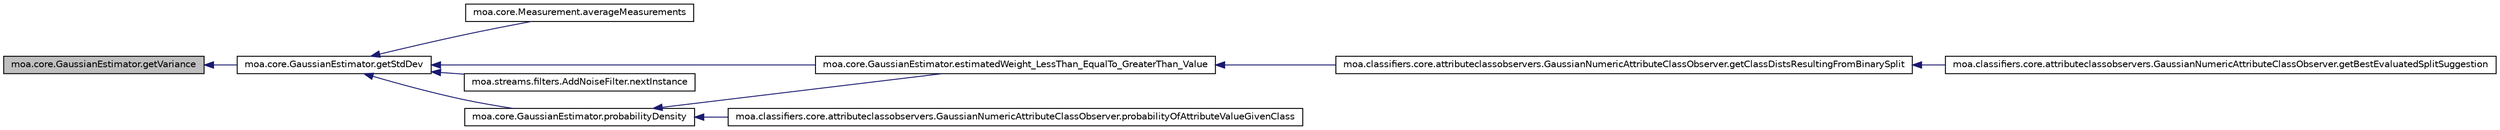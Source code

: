 digraph G
{
  edge [fontname="Helvetica",fontsize="10",labelfontname="Helvetica",labelfontsize="10"];
  node [fontname="Helvetica",fontsize="10",shape=record];
  rankdir=LR;
  Node1 [label="moa.core.GaussianEstimator.getVariance",height=0.2,width=0.4,color="black", fillcolor="grey75", style="filled" fontcolor="black"];
  Node1 -> Node2 [dir=back,color="midnightblue",fontsize="10",style="solid",fontname="Helvetica"];
  Node2 [label="moa.core.GaussianEstimator.getStdDev",height=0.2,width=0.4,color="black", fillcolor="white", style="filled",URL="$classmoa_1_1core_1_1GaussianEstimator.html#afb3df93f6721a7ca114e6c1c5a0e64a7"];
  Node2 -> Node3 [dir=back,color="midnightblue",fontsize="10",style="solid",fontname="Helvetica"];
  Node3 [label="moa.core.Measurement.averageMeasurements",height=0.2,width=0.4,color="black", fillcolor="white", style="filled",URL="$classmoa_1_1core_1_1Measurement.html#ac75d28907d493d2ebeb5e308968e157c"];
  Node2 -> Node4 [dir=back,color="midnightblue",fontsize="10",style="solid",fontname="Helvetica"];
  Node4 [label="moa.core.GaussianEstimator.estimatedWeight_LessThan_EqualTo_GreaterThan_Value",height=0.2,width=0.4,color="black", fillcolor="white", style="filled",URL="$classmoa_1_1core_1_1GaussianEstimator.html#a88419db3abc66f112b4f9ca0fa999e12"];
  Node4 -> Node5 [dir=back,color="midnightblue",fontsize="10",style="solid",fontname="Helvetica"];
  Node5 [label="moa.classifiers.core.attributeclassobservers.GaussianNumericAttributeClassObserver.getClassDistsResultingFromBinarySplit",height=0.2,width=0.4,color="black", fillcolor="white", style="filled",URL="$classmoa_1_1classifiers_1_1core_1_1attributeclassobservers_1_1GaussianNumericAttributeClassObserver.html#a6aa9fa821534bf559c4945cb7acb81bf"];
  Node5 -> Node6 [dir=back,color="midnightblue",fontsize="10",style="solid",fontname="Helvetica"];
  Node6 [label="moa.classifiers.core.attributeclassobservers.GaussianNumericAttributeClassObserver.getBestEvaluatedSplitSuggestion",height=0.2,width=0.4,color="black", fillcolor="white", style="filled",URL="$classmoa_1_1classifiers_1_1core_1_1attributeclassobservers_1_1GaussianNumericAttributeClassObserver.html#a34446fa2c3deac589b3c813610bb746d",tooltip="Gets the best split suggestion given a criterion and a class distribution."];
  Node2 -> Node7 [dir=back,color="midnightblue",fontsize="10",style="solid",fontname="Helvetica"];
  Node7 [label="moa.streams.filters.AddNoiseFilter.nextInstance",height=0.2,width=0.4,color="black", fillcolor="white", style="filled",URL="$classmoa_1_1streams_1_1filters_1_1AddNoiseFilter.html#aa2b74031522eba8bf0b3f570eab687d2",tooltip="Gets the next instance from this stream."];
  Node2 -> Node8 [dir=back,color="midnightblue",fontsize="10",style="solid",fontname="Helvetica"];
  Node8 [label="moa.core.GaussianEstimator.probabilityDensity",height=0.2,width=0.4,color="black", fillcolor="white", style="filled",URL="$classmoa_1_1core_1_1GaussianEstimator.html#a6116fd248ccd38f4045d10dff07b4de4"];
  Node8 -> Node4 [dir=back,color="midnightblue",fontsize="10",style="solid",fontname="Helvetica"];
  Node8 -> Node9 [dir=back,color="midnightblue",fontsize="10",style="solid",fontname="Helvetica"];
  Node9 [label="moa.classifiers.core.attributeclassobservers.GaussianNumericAttributeClassObserver.probabilityOfAttributeValueGivenClass",height=0.2,width=0.4,color="black", fillcolor="white", style="filled",URL="$classmoa_1_1classifiers_1_1core_1_1attributeclassobservers_1_1GaussianNumericAttributeClassObserver.html#a526714101e6ec0e9b11b69ee8f99b131",tooltip="Gets the probability for an attribute value given a class."];
}
